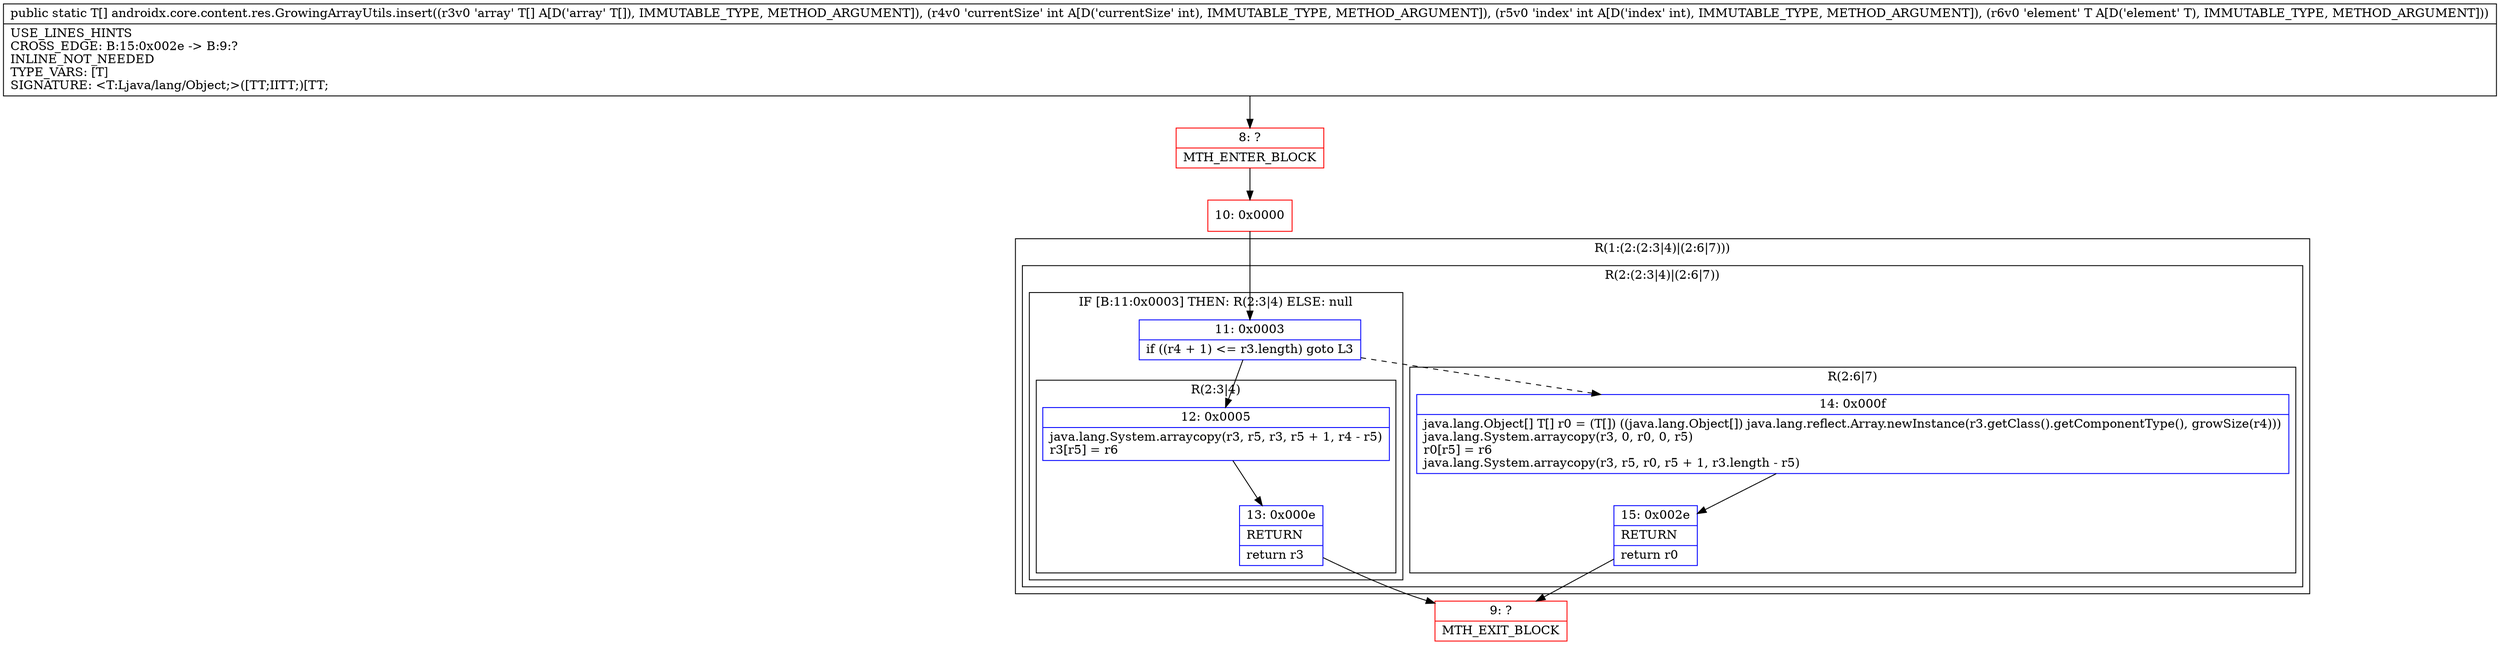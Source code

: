 digraph "CFG forandroidx.core.content.res.GrowingArrayUtils.insert([Ljava\/lang\/Object;IILjava\/lang\/Object;)[Ljava\/lang\/Object;" {
subgraph cluster_Region_1546207573 {
label = "R(1:(2:(2:3|4)|(2:6|7)))";
node [shape=record,color=blue];
subgraph cluster_Region_707419350 {
label = "R(2:(2:3|4)|(2:6|7))";
node [shape=record,color=blue];
subgraph cluster_IfRegion_2022155177 {
label = "IF [B:11:0x0003] THEN: R(2:3|4) ELSE: null";
node [shape=record,color=blue];
Node_11 [shape=record,label="{11\:\ 0x0003|if ((r4 + 1) \<= r3.length) goto L3\l}"];
subgraph cluster_Region_1292971054 {
label = "R(2:3|4)";
node [shape=record,color=blue];
Node_12 [shape=record,label="{12\:\ 0x0005|java.lang.System.arraycopy(r3, r5, r3, r5 + 1, r4 \- r5)\lr3[r5] = r6\l}"];
Node_13 [shape=record,label="{13\:\ 0x000e|RETURN\l|return r3\l}"];
}
}
subgraph cluster_Region_650317558 {
label = "R(2:6|7)";
node [shape=record,color=blue];
Node_14 [shape=record,label="{14\:\ 0x000f|java.lang.Object[] T[] r0 = (T[]) ((java.lang.Object[]) java.lang.reflect.Array.newInstance(r3.getClass().getComponentType(), growSize(r4)))\ljava.lang.System.arraycopy(r3, 0, r0, 0, r5)\lr0[r5] = r6\ljava.lang.System.arraycopy(r3, r5, r0, r5 + 1, r3.length \- r5)\l}"];
Node_15 [shape=record,label="{15\:\ 0x002e|RETURN\l|return r0\l}"];
}
}
}
Node_8 [shape=record,color=red,label="{8\:\ ?|MTH_ENTER_BLOCK\l}"];
Node_10 [shape=record,color=red,label="{10\:\ 0x0000}"];
Node_9 [shape=record,color=red,label="{9\:\ ?|MTH_EXIT_BLOCK\l}"];
MethodNode[shape=record,label="{public static T[] androidx.core.content.res.GrowingArrayUtils.insert((r3v0 'array' T[] A[D('array' T[]), IMMUTABLE_TYPE, METHOD_ARGUMENT]), (r4v0 'currentSize' int A[D('currentSize' int), IMMUTABLE_TYPE, METHOD_ARGUMENT]), (r5v0 'index' int A[D('index' int), IMMUTABLE_TYPE, METHOD_ARGUMENT]), (r6v0 'element' T A[D('element' T), IMMUTABLE_TYPE, METHOD_ARGUMENT]))  | USE_LINES_HINTS\lCROSS_EDGE: B:15:0x002e \-\> B:9:?\lINLINE_NOT_NEEDED\lTYPE_VARS: [T]\lSIGNATURE: \<T:Ljava\/lang\/Object;\>([TT;IITT;)[TT;\l}"];
MethodNode -> Node_8;Node_11 -> Node_12;
Node_11 -> Node_14[style=dashed];
Node_12 -> Node_13;
Node_13 -> Node_9;
Node_14 -> Node_15;
Node_15 -> Node_9;
Node_8 -> Node_10;
Node_10 -> Node_11;
}

